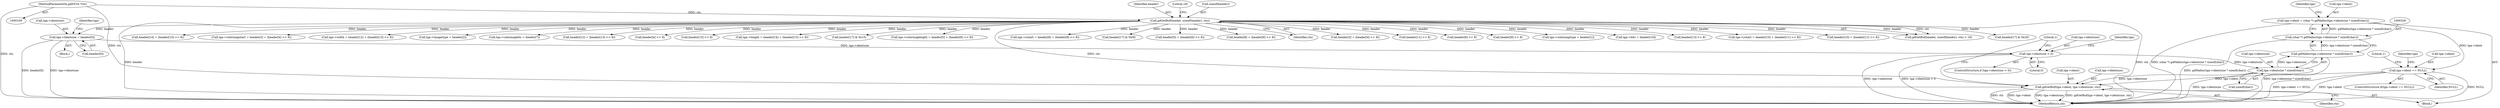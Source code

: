 digraph "0_libgd_10ef1dca63d62433fda13309b4a228782db823f7_0@pointer" {
"1000346" [label="(Call,gdGetBuf(tga->ident, tga->identsize, ctx))"];
"1000337" [label="(Call,tga->ident == NULL)"];
"1000323" [label="(Call,tga->ident = (char *) gdMalloc(tga->identsize * sizeof(char)))"];
"1000327" [label="(Call,(char *) gdMalloc(tga->identsize * sizeof(char)))"];
"1000329" [label="(Call,gdMalloc(tga->identsize * sizeof(char)))"];
"1000330" [label="(Call,tga->identsize * sizeof(char))"];
"1000317" [label="(Call,tga->identsize > 0)"];
"1000119" [label="(Call,tga->identsize = header[0])"];
"1000107" [label="(Call,gdGetBuf(header, sizeof(header), ctx))"];
"1000101" [label="(MethodParameterIn,gdIOCtx *ctx)"];
"1000108" [label="(Identifier,header)"];
"1000331" [label="(Call,tga->identsize)"];
"1000112" [label="(Literal,18)"];
"1000181" [label="(Call,header[9] << 8)"];
"1000347" [label="(Call,tga->ident)"];
"1000126" [label="(Call,tga->colormaptype = header[1])"];
"1000345" [label="(Literal,1)"];
"1000107" [label="(Call,gdGetBuf(header, sizeof(header), ctx))"];
"1000324" [label="(Call,tga->ident)"];
"1000225" [label="(Call,tga->bits = header[16])"];
"1000337" [label="(Call,tga->ident == NULL)"];
"1000318" [label="(Call,tga->identsize)"];
"1000207" [label="(Call,header[13] << 8)"];
"1000186" [label="(Call,tga->ystart = header[10] + (header[11] << 8))"];
"1000190" [label="(Call,header[10] + (header[11] << 8))"];
"1000317" [label="(Call,tga->identsize > 0)"];
"1000106" [label="(Call,gdGetBuf(header, sizeof(header), ctx) < 18)"];
"1000258" [label="(Call,header[17] & 0x20)"];
"1000216" [label="(Call,header[14] + (header[15] << 8))"];
"1000119" [label="(Call,tga->identsize = header[0])"];
"1000140" [label="(Call,tga->colormapstart = header[3] + (header[4] << 8))"];
"1000336" [label="(ControlStructure,if(tga->ident == NULL))"];
"1000199" [label="(Call,tga->width = header[12] + (header[13] << 8))"];
"1000346" [label="(Call,gdGetBuf(tga->ident, tga->identsize, ctx))"];
"1000325" [label="(Identifier,tga)"];
"1000348" [label="(Identifier,tga)"];
"1000329" [label="(Call,gdMalloc(tga->identsize * sizeof(char)))"];
"1000133" [label="(Call,tga->imagetype = header[2])"];
"1000166" [label="(Call,tga->colormapbits = header[7])"];
"1000101" [label="(MethodParameterIn,gdIOCtx *ctx)"];
"1000203" [label="(Call,header[12] + (header[13] << 8))"];
"1000353" [label="(Identifier,ctx)"];
"1000327" [label="(Call,(char *) gdMalloc(tga->identsize * sizeof(char)))"];
"1000123" [label="(Call,header[0])"];
"1000339" [label="(Identifier,tga)"];
"1000109" [label="(Call,sizeof(header))"];
"1000148" [label="(Call,header[4] << 8)"];
"1000321" [label="(Literal,0)"];
"1000220" [label="(Call,header[15] << 8)"];
"1000334" [label="(Call,sizeof(char))"];
"1000323" [label="(Call,tga->ident = (char *) gdMalloc(tga->identsize * sizeof(char)))"];
"1000212" [label="(Call,tga->height = header[14] + (header[15] << 8))"];
"1000246" [label="(Call,header[17] & 0x10)"];
"1000153" [label="(Call,tga->colormaplength = header[5] + (header[6] << 8))"];
"1000341" [label="(Identifier,NULL)"];
"1000356" [label="(MethodReturn,int)"];
"1000173" [label="(Call,tga->xstart = header[8] + (header[9] << 8))"];
"1000236" [label="(Call,header[17] & 0x0f)"];
"1000103" [label="(Block,)"];
"1000157" [label="(Call,header[5] + (header[6] << 8))"];
"1000177" [label="(Call,header[8] + (header[9] << 8))"];
"1000322" [label="(Block,)"];
"1000355" [label="(Literal,1)"];
"1000316" [label="(ControlStructure,if (tga->identsize > 0))"];
"1000111" [label="(Identifier,ctx)"];
"1000338" [label="(Call,tga->ident)"];
"1000144" [label="(Call,header[3] + (header[4] << 8))"];
"1000194" [label="(Call,header[11] << 8)"];
"1000350" [label="(Call,tga->identsize)"];
"1000330" [label="(Call,tga->identsize * sizeof(char))"];
"1000128" [label="(Identifier,tga)"];
"1000161" [label="(Call,header[6] << 8)"];
"1000120" [label="(Call,tga->identsize)"];
"1000346" -> "1000322"  [label="AST: "];
"1000346" -> "1000353"  [label="CFG: "];
"1000347" -> "1000346"  [label="AST: "];
"1000350" -> "1000346"  [label="AST: "];
"1000353" -> "1000346"  [label="AST: "];
"1000355" -> "1000346"  [label="CFG: "];
"1000346" -> "1000356"  [label="DDG: ctx"];
"1000346" -> "1000356"  [label="DDG: tga->ident"];
"1000346" -> "1000356"  [label="DDG: tga->identsize"];
"1000346" -> "1000356"  [label="DDG: gdGetBuf(tga->ident, tga->identsize, ctx)"];
"1000337" -> "1000346"  [label="DDG: tga->ident"];
"1000330" -> "1000346"  [label="DDG: tga->identsize"];
"1000107" -> "1000346"  [label="DDG: ctx"];
"1000101" -> "1000346"  [label="DDG: ctx"];
"1000337" -> "1000336"  [label="AST: "];
"1000337" -> "1000341"  [label="CFG: "];
"1000338" -> "1000337"  [label="AST: "];
"1000341" -> "1000337"  [label="AST: "];
"1000345" -> "1000337"  [label="CFG: "];
"1000348" -> "1000337"  [label="CFG: "];
"1000337" -> "1000356"  [label="DDG: tga->ident"];
"1000337" -> "1000356"  [label="DDG: NULL"];
"1000337" -> "1000356"  [label="DDG: tga->ident == NULL"];
"1000323" -> "1000337"  [label="DDG: tga->ident"];
"1000323" -> "1000322"  [label="AST: "];
"1000323" -> "1000327"  [label="CFG: "];
"1000324" -> "1000323"  [label="AST: "];
"1000327" -> "1000323"  [label="AST: "];
"1000339" -> "1000323"  [label="CFG: "];
"1000323" -> "1000356"  [label="DDG: (char *) gdMalloc(tga->identsize * sizeof(char))"];
"1000327" -> "1000323"  [label="DDG: gdMalloc(tga->identsize * sizeof(char))"];
"1000327" -> "1000329"  [label="CFG: "];
"1000328" -> "1000327"  [label="AST: "];
"1000329" -> "1000327"  [label="AST: "];
"1000327" -> "1000356"  [label="DDG: gdMalloc(tga->identsize * sizeof(char))"];
"1000329" -> "1000327"  [label="DDG: tga->identsize * sizeof(char)"];
"1000329" -> "1000330"  [label="CFG: "];
"1000330" -> "1000329"  [label="AST: "];
"1000329" -> "1000356"  [label="DDG: tga->identsize * sizeof(char)"];
"1000330" -> "1000329"  [label="DDG: tga->identsize"];
"1000330" -> "1000334"  [label="CFG: "];
"1000331" -> "1000330"  [label="AST: "];
"1000334" -> "1000330"  [label="AST: "];
"1000330" -> "1000356"  [label="DDG: tga->identsize"];
"1000317" -> "1000330"  [label="DDG: tga->identsize"];
"1000317" -> "1000316"  [label="AST: "];
"1000317" -> "1000321"  [label="CFG: "];
"1000318" -> "1000317"  [label="AST: "];
"1000321" -> "1000317"  [label="AST: "];
"1000325" -> "1000317"  [label="CFG: "];
"1000355" -> "1000317"  [label="CFG: "];
"1000317" -> "1000356"  [label="DDG: tga->identsize"];
"1000317" -> "1000356"  [label="DDG: tga->identsize > 0"];
"1000119" -> "1000317"  [label="DDG: tga->identsize"];
"1000119" -> "1000103"  [label="AST: "];
"1000119" -> "1000123"  [label="CFG: "];
"1000120" -> "1000119"  [label="AST: "];
"1000123" -> "1000119"  [label="AST: "];
"1000128" -> "1000119"  [label="CFG: "];
"1000119" -> "1000356"  [label="DDG: header[0]"];
"1000119" -> "1000356"  [label="DDG: tga->identsize"];
"1000107" -> "1000119"  [label="DDG: header"];
"1000107" -> "1000106"  [label="AST: "];
"1000107" -> "1000111"  [label="CFG: "];
"1000108" -> "1000107"  [label="AST: "];
"1000109" -> "1000107"  [label="AST: "];
"1000111" -> "1000107"  [label="AST: "];
"1000112" -> "1000107"  [label="CFG: "];
"1000107" -> "1000356"  [label="DDG: header"];
"1000107" -> "1000356"  [label="DDG: ctx"];
"1000107" -> "1000106"  [label="DDG: header"];
"1000107" -> "1000106"  [label="DDG: ctx"];
"1000101" -> "1000107"  [label="DDG: ctx"];
"1000107" -> "1000126"  [label="DDG: header"];
"1000107" -> "1000133"  [label="DDG: header"];
"1000107" -> "1000140"  [label="DDG: header"];
"1000107" -> "1000144"  [label="DDG: header"];
"1000107" -> "1000148"  [label="DDG: header"];
"1000107" -> "1000153"  [label="DDG: header"];
"1000107" -> "1000157"  [label="DDG: header"];
"1000107" -> "1000161"  [label="DDG: header"];
"1000107" -> "1000166"  [label="DDG: header"];
"1000107" -> "1000173"  [label="DDG: header"];
"1000107" -> "1000177"  [label="DDG: header"];
"1000107" -> "1000181"  [label="DDG: header"];
"1000107" -> "1000186"  [label="DDG: header"];
"1000107" -> "1000190"  [label="DDG: header"];
"1000107" -> "1000194"  [label="DDG: header"];
"1000107" -> "1000199"  [label="DDG: header"];
"1000107" -> "1000203"  [label="DDG: header"];
"1000107" -> "1000207"  [label="DDG: header"];
"1000107" -> "1000212"  [label="DDG: header"];
"1000107" -> "1000216"  [label="DDG: header"];
"1000107" -> "1000220"  [label="DDG: header"];
"1000107" -> "1000225"  [label="DDG: header"];
"1000107" -> "1000236"  [label="DDG: header"];
"1000107" -> "1000246"  [label="DDG: header"];
"1000107" -> "1000258"  [label="DDG: header"];
"1000101" -> "1000100"  [label="AST: "];
"1000101" -> "1000356"  [label="DDG: ctx"];
}
